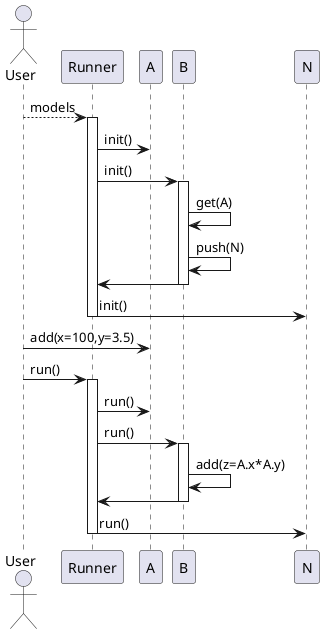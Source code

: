 @startuml
actor User
User --> Runner: models
activate Runner
Runner -> A: init()
Runner -> B: init()
activate B
B -> B: get(A)
B -> B: push(N)
B -> Runner
deactivate B
Runner -> N: init()
deactivate Runner
User -> A: add(x=100,y=3.5)
User -> Runner: run()
activate Runner
Runner -> A: run()
Runner -> B: run()
activate B
B -> B: add(z=A.x*A.y)
B -> Runner
deactivate B
Runner -> N: run()
deactivate Runner
@enduml